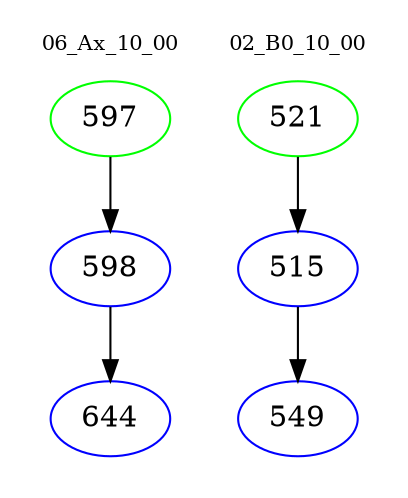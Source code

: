 digraph{
subgraph cluster_0 {
color = white
label = "06_Ax_10_00";
fontsize=10;
T0_597 [label="597", color="green"]
T0_597 -> T0_598 [color="black"]
T0_598 [label="598", color="blue"]
T0_598 -> T0_644 [color="black"]
T0_644 [label="644", color="blue"]
}
subgraph cluster_1 {
color = white
label = "02_B0_10_00";
fontsize=10;
T1_521 [label="521", color="green"]
T1_521 -> T1_515 [color="black"]
T1_515 [label="515", color="blue"]
T1_515 -> T1_549 [color="black"]
T1_549 [label="549", color="blue"]
}
}
